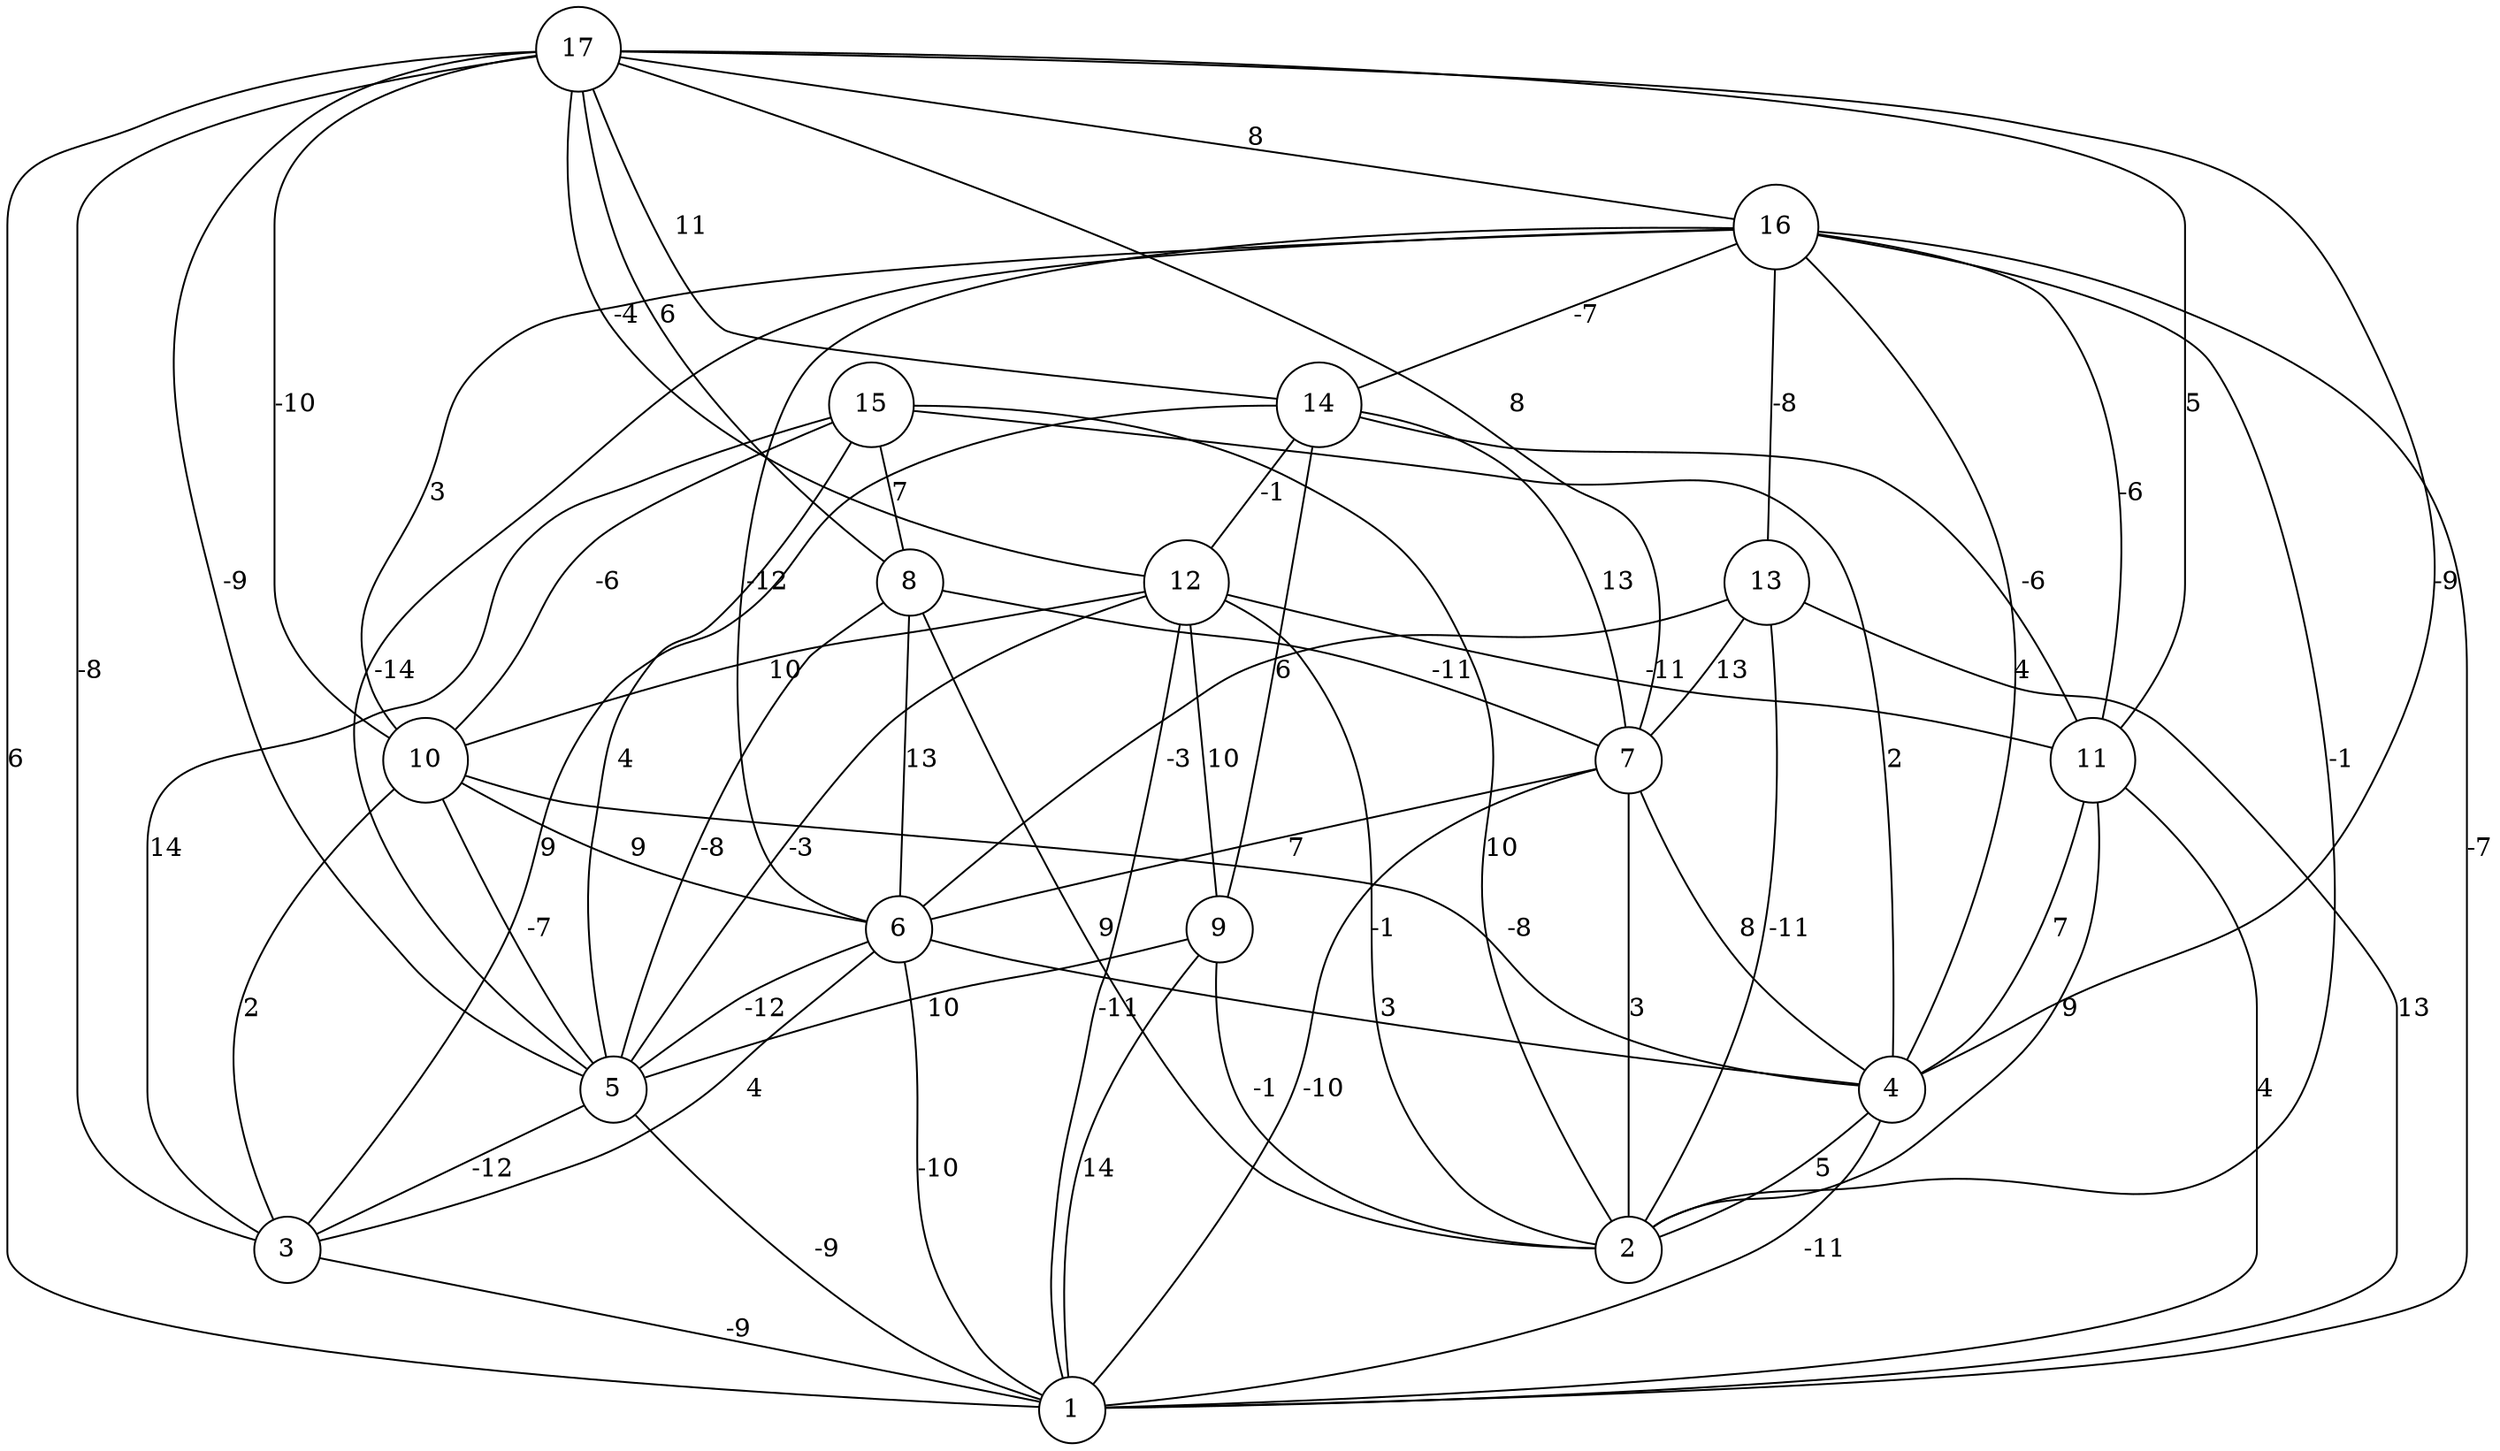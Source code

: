 graph { 
	 fontname="Helvetica,Arial,sans-serif" 
	 node [shape = circle]; 
	 17 -- 1 [label = "6"];
	 17 -- 3 [label = "-8"];
	 17 -- 4 [label = "-9"];
	 17 -- 5 [label = "-9"];
	 17 -- 7 [label = "8"];
	 17 -- 8 [label = "6"];
	 17 -- 10 [label = "-10"];
	 17 -- 11 [label = "5"];
	 17 -- 12 [label = "-4"];
	 17 -- 14 [label = "11"];
	 17 -- 16 [label = "8"];
	 16 -- 1 [label = "-7"];
	 16 -- 2 [label = "-1"];
	 16 -- 4 [label = "4"];
	 16 -- 5 [label = "-14"];
	 16 -- 6 [label = "-12"];
	 16 -- 10 [label = "3"];
	 16 -- 11 [label = "-6"];
	 16 -- 13 [label = "-8"];
	 16 -- 14 [label = "-7"];
	 15 -- 2 [label = "10"];
	 15 -- 3 [label = "14"];
	 15 -- 4 [label = "2"];
	 15 -- 5 [label = "4"];
	 15 -- 8 [label = "7"];
	 15 -- 10 [label = "-6"];
	 14 -- 3 [label = "9"];
	 14 -- 7 [label = "13"];
	 14 -- 9 [label = "6"];
	 14 -- 11 [label = "-6"];
	 14 -- 12 [label = "-1"];
	 13 -- 1 [label = "13"];
	 13 -- 2 [label = "-11"];
	 13 -- 6 [label = "-3"];
	 13 -- 7 [label = "13"];
	 12 -- 1 [label = "-11"];
	 12 -- 2 [label = "-1"];
	 12 -- 5 [label = "-3"];
	 12 -- 9 [label = "10"];
	 12 -- 10 [label = "10"];
	 12 -- 11 [label = "-11"];
	 11 -- 1 [label = "4"];
	 11 -- 2 [label = "9"];
	 11 -- 4 [label = "7"];
	 10 -- 3 [label = "2"];
	 10 -- 4 [label = "-8"];
	 10 -- 5 [label = "-7"];
	 10 -- 6 [label = "9"];
	 9 -- 1 [label = "14"];
	 9 -- 2 [label = "-1"];
	 9 -- 5 [label = "10"];
	 8 -- 2 [label = "9"];
	 8 -- 5 [label = "-8"];
	 8 -- 6 [label = "13"];
	 8 -- 7 [label = "-11"];
	 7 -- 1 [label = "-10"];
	 7 -- 2 [label = "3"];
	 7 -- 4 [label = "8"];
	 7 -- 6 [label = "7"];
	 6 -- 1 [label = "-10"];
	 6 -- 3 [label = "4"];
	 6 -- 4 [label = "3"];
	 6 -- 5 [label = "-12"];
	 5 -- 1 [label = "-9"];
	 5 -- 3 [label = "-12"];
	 4 -- 1 [label = "-11"];
	 4 -- 2 [label = "5"];
	 3 -- 1 [label = "-9"];
	 1;
	 2;
	 3;
	 4;
	 5;
	 6;
	 7;
	 8;
	 9;
	 10;
	 11;
	 12;
	 13;
	 14;
	 15;
	 16;
	 17;
}
